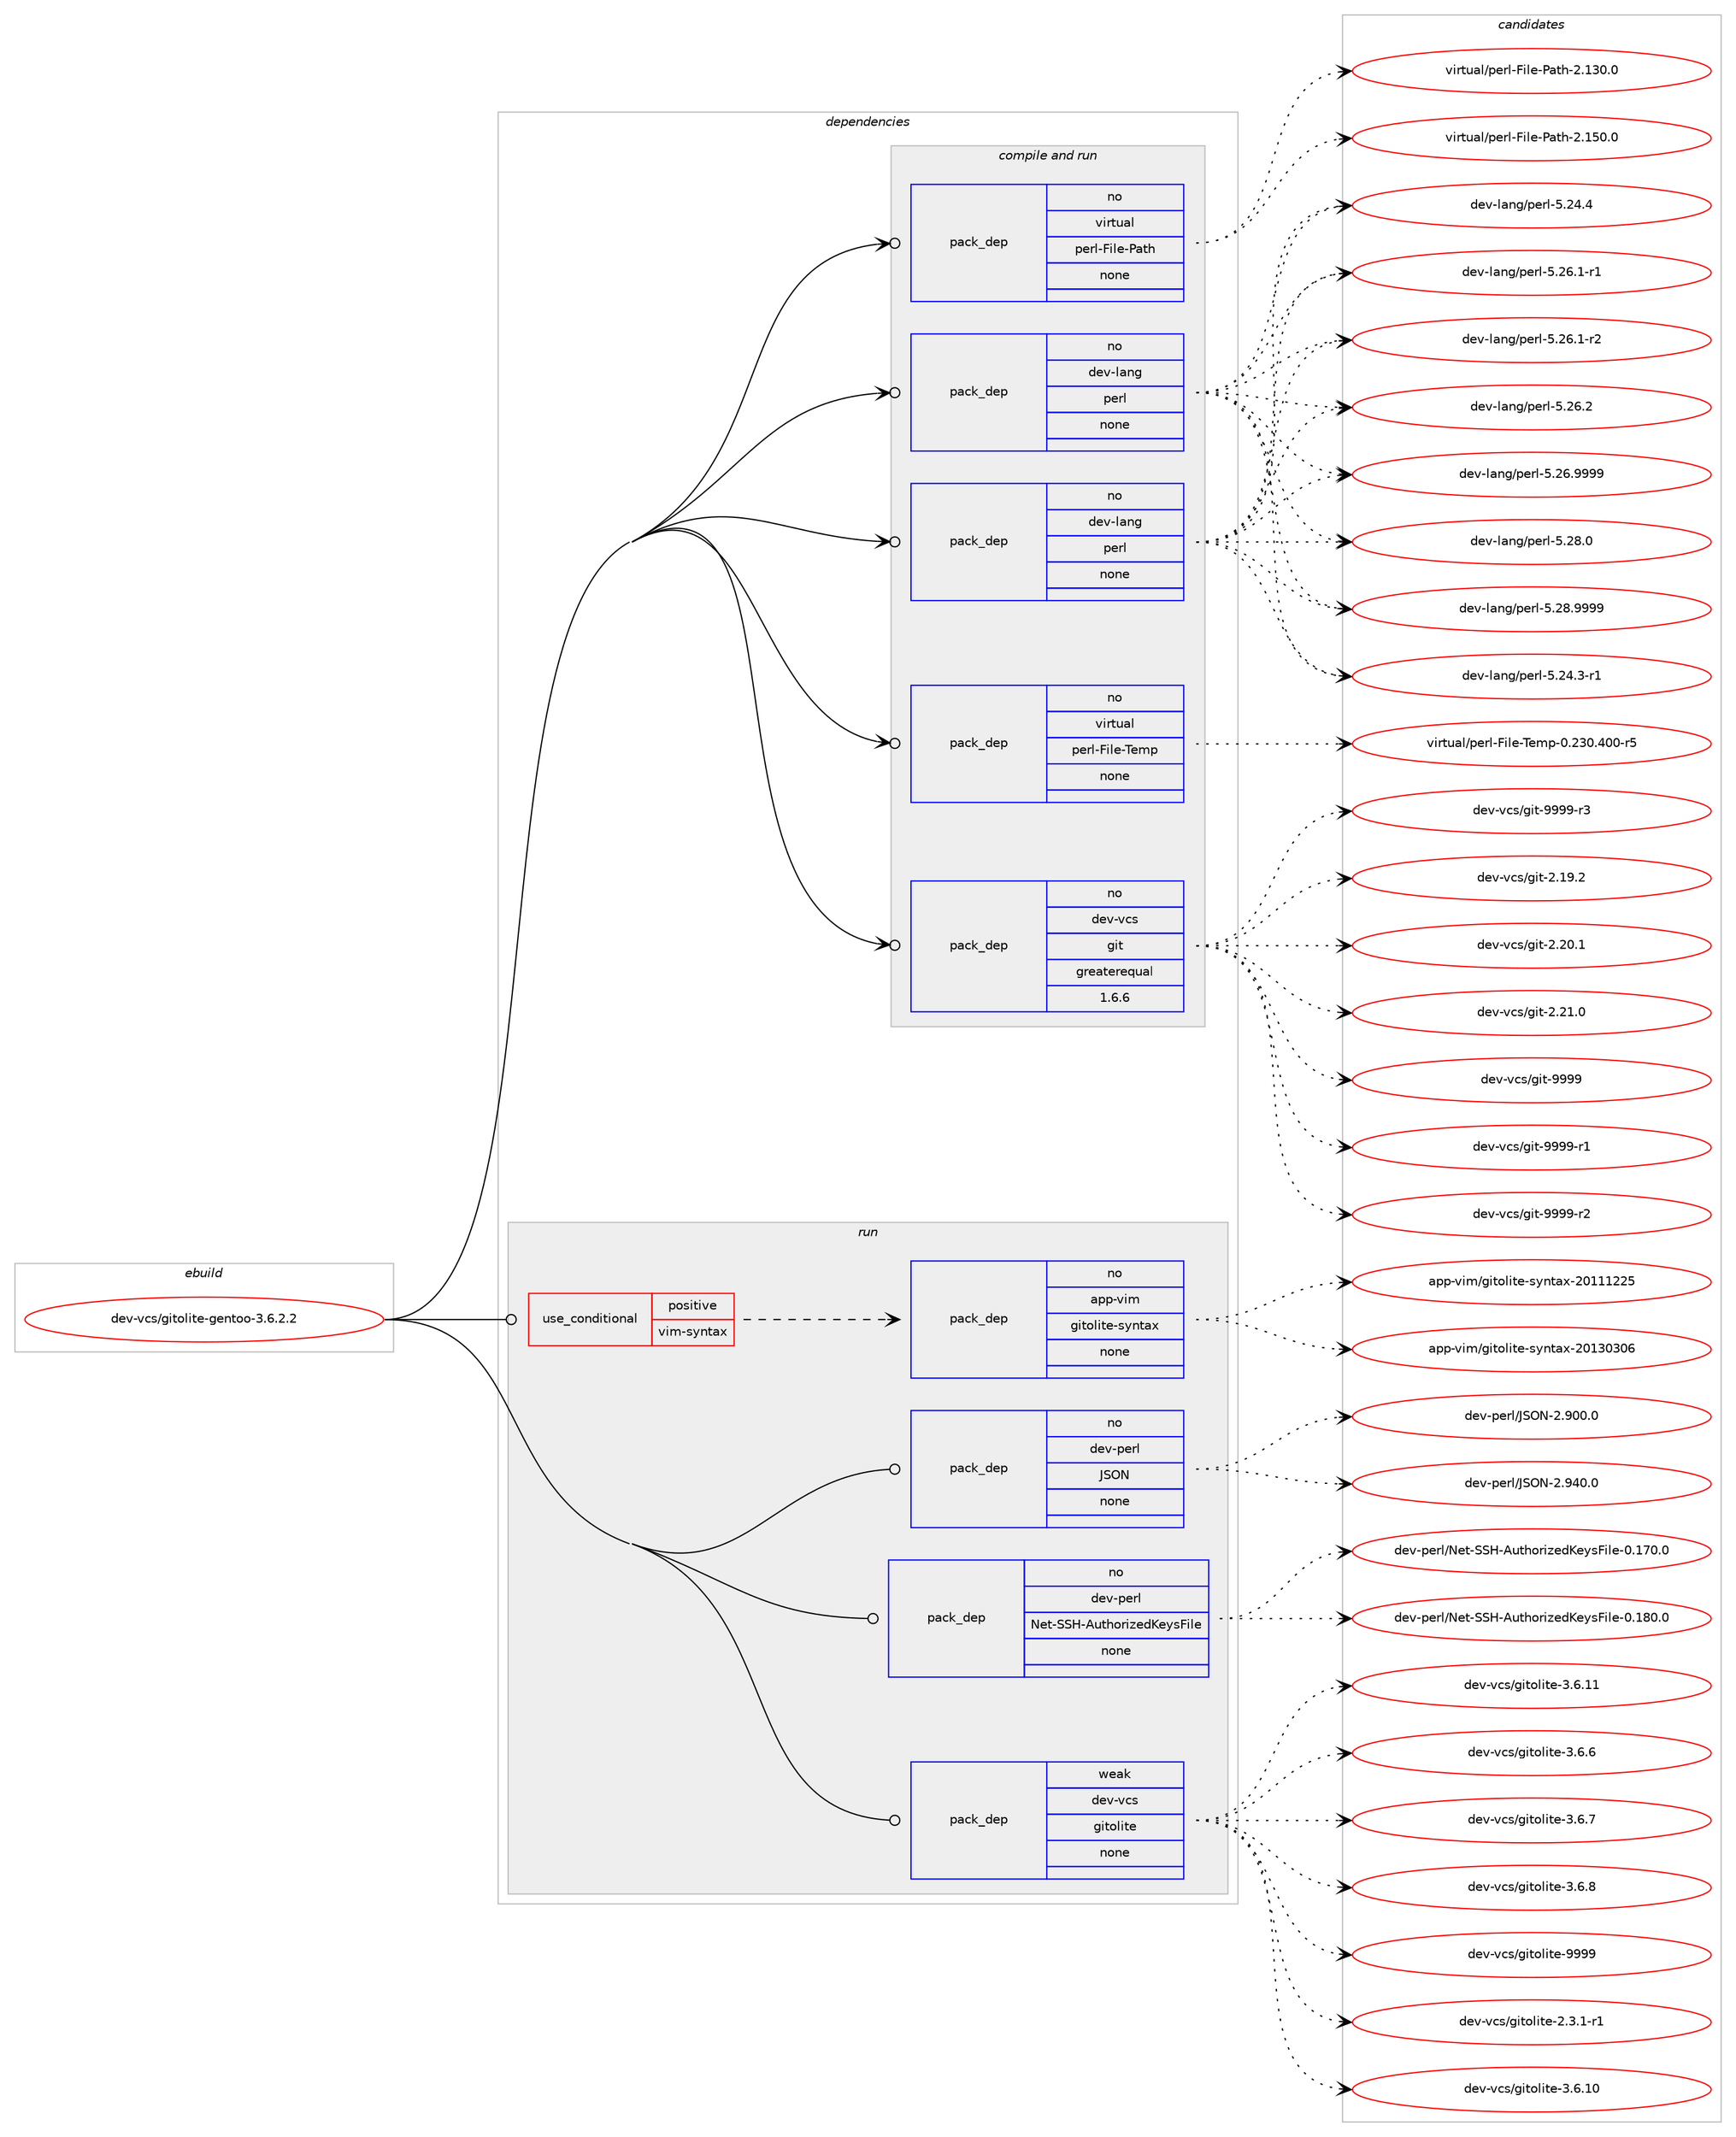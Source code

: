 digraph prolog {

# *************
# Graph options
# *************

newrank=true;
concentrate=true;
compound=true;
graph [rankdir=LR,fontname=Helvetica,fontsize=10,ranksep=1.5];#, ranksep=2.5, nodesep=0.2];
edge  [arrowhead=vee];
node  [fontname=Helvetica,fontsize=10];

# **********
# The ebuild
# **********

subgraph cluster_leftcol {
color=gray;
rank=same;
label=<<i>ebuild</i>>;
id [label="dev-vcs/gitolite-gentoo-3.6.2.2", color=red, width=4, href="../dev-vcs/gitolite-gentoo-3.6.2.2.svg"];
}

# ****************
# The dependencies
# ****************

subgraph cluster_midcol {
color=gray;
label=<<i>dependencies</i>>;
subgraph cluster_compile {
fillcolor="#eeeeee";
style=filled;
label=<<i>compile</i>>;
}
subgraph cluster_compileandrun {
fillcolor="#eeeeee";
style=filled;
label=<<i>compile and run</i>>;
subgraph pack1102389 {
dependency1551783 [label=<<TABLE BORDER="0" CELLBORDER="1" CELLSPACING="0" CELLPADDING="4" WIDTH="220"><TR><TD ROWSPAN="6" CELLPADDING="30">pack_dep</TD></TR><TR><TD WIDTH="110">no</TD></TR><TR><TD>dev-lang</TD></TR><TR><TD>perl</TD></TR><TR><TD>none</TD></TR><TR><TD></TD></TR></TABLE>>, shape=none, color=blue];
}
id:e -> dependency1551783:w [weight=20,style="solid",arrowhead="odotvee"];
subgraph pack1102390 {
dependency1551784 [label=<<TABLE BORDER="0" CELLBORDER="1" CELLSPACING="0" CELLPADDING="4" WIDTH="220"><TR><TD ROWSPAN="6" CELLPADDING="30">pack_dep</TD></TR><TR><TD WIDTH="110">no</TD></TR><TR><TD>dev-lang</TD></TR><TR><TD>perl</TD></TR><TR><TD>none</TD></TR><TR><TD></TD></TR></TABLE>>, shape=none, color=blue];
}
id:e -> dependency1551784:w [weight=20,style="solid",arrowhead="odotvee"];
subgraph pack1102391 {
dependency1551785 [label=<<TABLE BORDER="0" CELLBORDER="1" CELLSPACING="0" CELLPADDING="4" WIDTH="220"><TR><TD ROWSPAN="6" CELLPADDING="30">pack_dep</TD></TR><TR><TD WIDTH="110">no</TD></TR><TR><TD>dev-vcs</TD></TR><TR><TD>git</TD></TR><TR><TD>greaterequal</TD></TR><TR><TD>1.6.6</TD></TR></TABLE>>, shape=none, color=blue];
}
id:e -> dependency1551785:w [weight=20,style="solid",arrowhead="odotvee"];
subgraph pack1102392 {
dependency1551786 [label=<<TABLE BORDER="0" CELLBORDER="1" CELLSPACING="0" CELLPADDING="4" WIDTH="220"><TR><TD ROWSPAN="6" CELLPADDING="30">pack_dep</TD></TR><TR><TD WIDTH="110">no</TD></TR><TR><TD>virtual</TD></TR><TR><TD>perl-File-Path</TD></TR><TR><TD>none</TD></TR><TR><TD></TD></TR></TABLE>>, shape=none, color=blue];
}
id:e -> dependency1551786:w [weight=20,style="solid",arrowhead="odotvee"];
subgraph pack1102393 {
dependency1551787 [label=<<TABLE BORDER="0" CELLBORDER="1" CELLSPACING="0" CELLPADDING="4" WIDTH="220"><TR><TD ROWSPAN="6" CELLPADDING="30">pack_dep</TD></TR><TR><TD WIDTH="110">no</TD></TR><TR><TD>virtual</TD></TR><TR><TD>perl-File-Temp</TD></TR><TR><TD>none</TD></TR><TR><TD></TD></TR></TABLE>>, shape=none, color=blue];
}
id:e -> dependency1551787:w [weight=20,style="solid",arrowhead="odotvee"];
}
subgraph cluster_run {
fillcolor="#eeeeee";
style=filled;
label=<<i>run</i>>;
subgraph cond425640 {
dependency1551788 [label=<<TABLE BORDER="0" CELLBORDER="1" CELLSPACING="0" CELLPADDING="4"><TR><TD ROWSPAN="3" CELLPADDING="10">use_conditional</TD></TR><TR><TD>positive</TD></TR><TR><TD>vim-syntax</TD></TR></TABLE>>, shape=none, color=red];
subgraph pack1102394 {
dependency1551789 [label=<<TABLE BORDER="0" CELLBORDER="1" CELLSPACING="0" CELLPADDING="4" WIDTH="220"><TR><TD ROWSPAN="6" CELLPADDING="30">pack_dep</TD></TR><TR><TD WIDTH="110">no</TD></TR><TR><TD>app-vim</TD></TR><TR><TD>gitolite-syntax</TD></TR><TR><TD>none</TD></TR><TR><TD></TD></TR></TABLE>>, shape=none, color=blue];
}
dependency1551788:e -> dependency1551789:w [weight=20,style="dashed",arrowhead="vee"];
}
id:e -> dependency1551788:w [weight=20,style="solid",arrowhead="odot"];
subgraph pack1102395 {
dependency1551790 [label=<<TABLE BORDER="0" CELLBORDER="1" CELLSPACING="0" CELLPADDING="4" WIDTH="220"><TR><TD ROWSPAN="6" CELLPADDING="30">pack_dep</TD></TR><TR><TD WIDTH="110">no</TD></TR><TR><TD>dev-perl</TD></TR><TR><TD>JSON</TD></TR><TR><TD>none</TD></TR><TR><TD></TD></TR></TABLE>>, shape=none, color=blue];
}
id:e -> dependency1551790:w [weight=20,style="solid",arrowhead="odot"];
subgraph pack1102396 {
dependency1551791 [label=<<TABLE BORDER="0" CELLBORDER="1" CELLSPACING="0" CELLPADDING="4" WIDTH="220"><TR><TD ROWSPAN="6" CELLPADDING="30">pack_dep</TD></TR><TR><TD WIDTH="110">no</TD></TR><TR><TD>dev-perl</TD></TR><TR><TD>Net-SSH-AuthorizedKeysFile</TD></TR><TR><TD>none</TD></TR><TR><TD></TD></TR></TABLE>>, shape=none, color=blue];
}
id:e -> dependency1551791:w [weight=20,style="solid",arrowhead="odot"];
subgraph pack1102397 {
dependency1551792 [label=<<TABLE BORDER="0" CELLBORDER="1" CELLSPACING="0" CELLPADDING="4" WIDTH="220"><TR><TD ROWSPAN="6" CELLPADDING="30">pack_dep</TD></TR><TR><TD WIDTH="110">weak</TD></TR><TR><TD>dev-vcs</TD></TR><TR><TD>gitolite</TD></TR><TR><TD>none</TD></TR><TR><TD></TD></TR></TABLE>>, shape=none, color=blue];
}
id:e -> dependency1551792:w [weight=20,style="solid",arrowhead="odot"];
}
}

# **************
# The candidates
# **************

subgraph cluster_choices {
rank=same;
color=gray;
label=<<i>candidates</i>>;

subgraph choice1102389 {
color=black;
nodesep=1;
choice100101118451089711010347112101114108455346505246514511449 [label="dev-lang/perl-5.24.3-r1", color=red, width=4,href="../dev-lang/perl-5.24.3-r1.svg"];
choice10010111845108971101034711210111410845534650524652 [label="dev-lang/perl-5.24.4", color=red, width=4,href="../dev-lang/perl-5.24.4.svg"];
choice100101118451089711010347112101114108455346505446494511449 [label="dev-lang/perl-5.26.1-r1", color=red, width=4,href="../dev-lang/perl-5.26.1-r1.svg"];
choice100101118451089711010347112101114108455346505446494511450 [label="dev-lang/perl-5.26.1-r2", color=red, width=4,href="../dev-lang/perl-5.26.1-r2.svg"];
choice10010111845108971101034711210111410845534650544650 [label="dev-lang/perl-5.26.2", color=red, width=4,href="../dev-lang/perl-5.26.2.svg"];
choice10010111845108971101034711210111410845534650544657575757 [label="dev-lang/perl-5.26.9999", color=red, width=4,href="../dev-lang/perl-5.26.9999.svg"];
choice10010111845108971101034711210111410845534650564648 [label="dev-lang/perl-5.28.0", color=red, width=4,href="../dev-lang/perl-5.28.0.svg"];
choice10010111845108971101034711210111410845534650564657575757 [label="dev-lang/perl-5.28.9999", color=red, width=4,href="../dev-lang/perl-5.28.9999.svg"];
dependency1551783:e -> choice100101118451089711010347112101114108455346505246514511449:w [style=dotted,weight="100"];
dependency1551783:e -> choice10010111845108971101034711210111410845534650524652:w [style=dotted,weight="100"];
dependency1551783:e -> choice100101118451089711010347112101114108455346505446494511449:w [style=dotted,weight="100"];
dependency1551783:e -> choice100101118451089711010347112101114108455346505446494511450:w [style=dotted,weight="100"];
dependency1551783:e -> choice10010111845108971101034711210111410845534650544650:w [style=dotted,weight="100"];
dependency1551783:e -> choice10010111845108971101034711210111410845534650544657575757:w [style=dotted,weight="100"];
dependency1551783:e -> choice10010111845108971101034711210111410845534650564648:w [style=dotted,weight="100"];
dependency1551783:e -> choice10010111845108971101034711210111410845534650564657575757:w [style=dotted,weight="100"];
}
subgraph choice1102390 {
color=black;
nodesep=1;
choice100101118451089711010347112101114108455346505246514511449 [label="dev-lang/perl-5.24.3-r1", color=red, width=4,href="../dev-lang/perl-5.24.3-r1.svg"];
choice10010111845108971101034711210111410845534650524652 [label="dev-lang/perl-5.24.4", color=red, width=4,href="../dev-lang/perl-5.24.4.svg"];
choice100101118451089711010347112101114108455346505446494511449 [label="dev-lang/perl-5.26.1-r1", color=red, width=4,href="../dev-lang/perl-5.26.1-r1.svg"];
choice100101118451089711010347112101114108455346505446494511450 [label="dev-lang/perl-5.26.1-r2", color=red, width=4,href="../dev-lang/perl-5.26.1-r2.svg"];
choice10010111845108971101034711210111410845534650544650 [label="dev-lang/perl-5.26.2", color=red, width=4,href="../dev-lang/perl-5.26.2.svg"];
choice10010111845108971101034711210111410845534650544657575757 [label="dev-lang/perl-5.26.9999", color=red, width=4,href="../dev-lang/perl-5.26.9999.svg"];
choice10010111845108971101034711210111410845534650564648 [label="dev-lang/perl-5.28.0", color=red, width=4,href="../dev-lang/perl-5.28.0.svg"];
choice10010111845108971101034711210111410845534650564657575757 [label="dev-lang/perl-5.28.9999", color=red, width=4,href="../dev-lang/perl-5.28.9999.svg"];
dependency1551784:e -> choice100101118451089711010347112101114108455346505246514511449:w [style=dotted,weight="100"];
dependency1551784:e -> choice10010111845108971101034711210111410845534650524652:w [style=dotted,weight="100"];
dependency1551784:e -> choice100101118451089711010347112101114108455346505446494511449:w [style=dotted,weight="100"];
dependency1551784:e -> choice100101118451089711010347112101114108455346505446494511450:w [style=dotted,weight="100"];
dependency1551784:e -> choice10010111845108971101034711210111410845534650544650:w [style=dotted,weight="100"];
dependency1551784:e -> choice10010111845108971101034711210111410845534650544657575757:w [style=dotted,weight="100"];
dependency1551784:e -> choice10010111845108971101034711210111410845534650564648:w [style=dotted,weight="100"];
dependency1551784:e -> choice10010111845108971101034711210111410845534650564657575757:w [style=dotted,weight="100"];
}
subgraph choice1102391 {
color=black;
nodesep=1;
choice10010111845118991154710310511645504649574650 [label="dev-vcs/git-2.19.2", color=red, width=4,href="../dev-vcs/git-2.19.2.svg"];
choice10010111845118991154710310511645504650484649 [label="dev-vcs/git-2.20.1", color=red, width=4,href="../dev-vcs/git-2.20.1.svg"];
choice10010111845118991154710310511645504650494648 [label="dev-vcs/git-2.21.0", color=red, width=4,href="../dev-vcs/git-2.21.0.svg"];
choice1001011184511899115471031051164557575757 [label="dev-vcs/git-9999", color=red, width=4,href="../dev-vcs/git-9999.svg"];
choice10010111845118991154710310511645575757574511449 [label="dev-vcs/git-9999-r1", color=red, width=4,href="../dev-vcs/git-9999-r1.svg"];
choice10010111845118991154710310511645575757574511450 [label="dev-vcs/git-9999-r2", color=red, width=4,href="../dev-vcs/git-9999-r2.svg"];
choice10010111845118991154710310511645575757574511451 [label="dev-vcs/git-9999-r3", color=red, width=4,href="../dev-vcs/git-9999-r3.svg"];
dependency1551785:e -> choice10010111845118991154710310511645504649574650:w [style=dotted,weight="100"];
dependency1551785:e -> choice10010111845118991154710310511645504650484649:w [style=dotted,weight="100"];
dependency1551785:e -> choice10010111845118991154710310511645504650494648:w [style=dotted,weight="100"];
dependency1551785:e -> choice1001011184511899115471031051164557575757:w [style=dotted,weight="100"];
dependency1551785:e -> choice10010111845118991154710310511645575757574511449:w [style=dotted,weight="100"];
dependency1551785:e -> choice10010111845118991154710310511645575757574511450:w [style=dotted,weight="100"];
dependency1551785:e -> choice10010111845118991154710310511645575757574511451:w [style=dotted,weight="100"];
}
subgraph choice1102392 {
color=black;
nodesep=1;
choice118105114116117971084711210111410845701051081014580971161044550464951484648 [label="virtual/perl-File-Path-2.130.0", color=red, width=4,href="../virtual/perl-File-Path-2.130.0.svg"];
choice118105114116117971084711210111410845701051081014580971161044550464953484648 [label="virtual/perl-File-Path-2.150.0", color=red, width=4,href="../virtual/perl-File-Path-2.150.0.svg"];
dependency1551786:e -> choice118105114116117971084711210111410845701051081014580971161044550464951484648:w [style=dotted,weight="100"];
dependency1551786:e -> choice118105114116117971084711210111410845701051081014580971161044550464953484648:w [style=dotted,weight="100"];
}
subgraph choice1102393 {
color=black;
nodesep=1;
choice118105114116117971084711210111410845701051081014584101109112454846505148465248484511453 [label="virtual/perl-File-Temp-0.230.400-r5", color=red, width=4,href="../virtual/perl-File-Temp-0.230.400-r5.svg"];
dependency1551787:e -> choice118105114116117971084711210111410845701051081014584101109112454846505148465248484511453:w [style=dotted,weight="100"];
}
subgraph choice1102394 {
color=black;
nodesep=1;
choice9711211245118105109471031051161111081051161014511512111011697120455048494949505053 [label="app-vim/gitolite-syntax-20111225", color=red, width=4,href="../app-vim/gitolite-syntax-20111225.svg"];
choice9711211245118105109471031051161111081051161014511512111011697120455048495148514854 [label="app-vim/gitolite-syntax-20130306", color=red, width=4,href="../app-vim/gitolite-syntax-20130306.svg"];
dependency1551789:e -> choice9711211245118105109471031051161111081051161014511512111011697120455048494949505053:w [style=dotted,weight="100"];
dependency1551789:e -> choice9711211245118105109471031051161111081051161014511512111011697120455048495148514854:w [style=dotted,weight="100"];
}
subgraph choice1102395 {
color=black;
nodesep=1;
choice1001011184511210111410847748379784550465748484648 [label="dev-perl/JSON-2.900.0", color=red, width=4,href="../dev-perl/JSON-2.900.0.svg"];
choice1001011184511210111410847748379784550465752484648 [label="dev-perl/JSON-2.940.0", color=red, width=4,href="../dev-perl/JSON-2.940.0.svg"];
dependency1551790:e -> choice1001011184511210111410847748379784550465748484648:w [style=dotted,weight="100"];
dependency1551790:e -> choice1001011184511210111410847748379784550465752484648:w [style=dotted,weight="100"];
}
subgraph choice1102396 {
color=black;
nodesep=1;
choice10010111845112101114108477810111645838372456511711610411111410512210110075101121115701051081014548464955484648 [label="dev-perl/Net-SSH-AuthorizedKeysFile-0.170.0", color=red, width=4,href="../dev-perl/Net-SSH-AuthorizedKeysFile-0.170.0.svg"];
choice10010111845112101114108477810111645838372456511711610411111410512210110075101121115701051081014548464956484648 [label="dev-perl/Net-SSH-AuthorizedKeysFile-0.180.0", color=red, width=4,href="../dev-perl/Net-SSH-AuthorizedKeysFile-0.180.0.svg"];
dependency1551791:e -> choice10010111845112101114108477810111645838372456511711610411111410512210110075101121115701051081014548464955484648:w [style=dotted,weight="100"];
dependency1551791:e -> choice10010111845112101114108477810111645838372456511711610411111410512210110075101121115701051081014548464956484648:w [style=dotted,weight="100"];
}
subgraph choice1102397 {
color=black;
nodesep=1;
choice1001011184511899115471031051161111081051161014550465146494511449 [label="dev-vcs/gitolite-2.3.1-r1", color=red, width=4,href="../dev-vcs/gitolite-2.3.1-r1.svg"];
choice10010111845118991154710310511611110810511610145514654464948 [label="dev-vcs/gitolite-3.6.10", color=red, width=4,href="../dev-vcs/gitolite-3.6.10.svg"];
choice10010111845118991154710310511611110810511610145514654464949 [label="dev-vcs/gitolite-3.6.11", color=red, width=4,href="../dev-vcs/gitolite-3.6.11.svg"];
choice100101118451189911547103105116111108105116101455146544654 [label="dev-vcs/gitolite-3.6.6", color=red, width=4,href="../dev-vcs/gitolite-3.6.6.svg"];
choice100101118451189911547103105116111108105116101455146544655 [label="dev-vcs/gitolite-3.6.7", color=red, width=4,href="../dev-vcs/gitolite-3.6.7.svg"];
choice100101118451189911547103105116111108105116101455146544656 [label="dev-vcs/gitolite-3.6.8", color=red, width=4,href="../dev-vcs/gitolite-3.6.8.svg"];
choice1001011184511899115471031051161111081051161014557575757 [label="dev-vcs/gitolite-9999", color=red, width=4,href="../dev-vcs/gitolite-9999.svg"];
dependency1551792:e -> choice1001011184511899115471031051161111081051161014550465146494511449:w [style=dotted,weight="100"];
dependency1551792:e -> choice10010111845118991154710310511611110810511610145514654464948:w [style=dotted,weight="100"];
dependency1551792:e -> choice10010111845118991154710310511611110810511610145514654464949:w [style=dotted,weight="100"];
dependency1551792:e -> choice100101118451189911547103105116111108105116101455146544654:w [style=dotted,weight="100"];
dependency1551792:e -> choice100101118451189911547103105116111108105116101455146544655:w [style=dotted,weight="100"];
dependency1551792:e -> choice100101118451189911547103105116111108105116101455146544656:w [style=dotted,weight="100"];
dependency1551792:e -> choice1001011184511899115471031051161111081051161014557575757:w [style=dotted,weight="100"];
}
}

}

